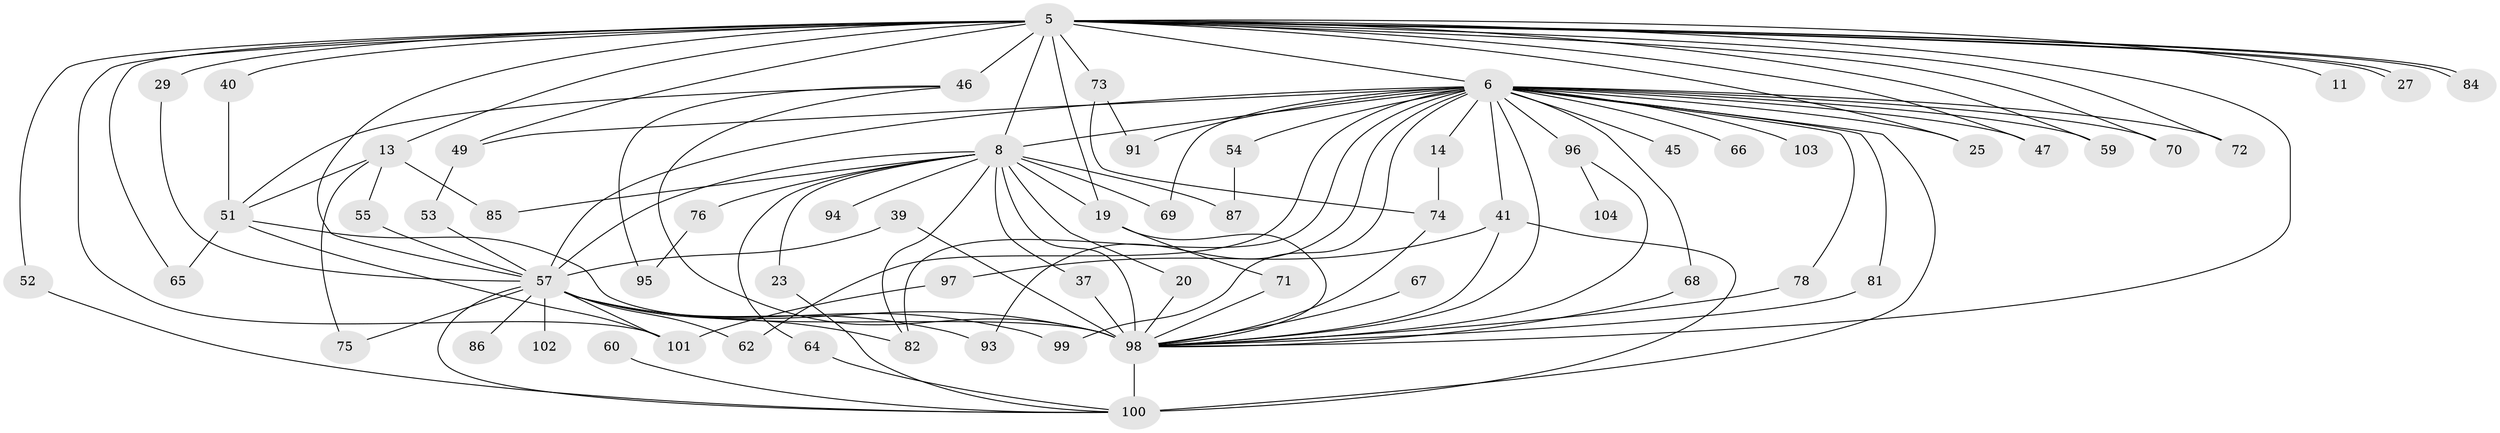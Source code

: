 // original degree distribution, {18: 0.019230769230769232, 17: 0.009615384615384616, 27: 0.009615384615384616, 25: 0.009615384615384616, 23: 0.009615384615384616, 24: 0.009615384615384616, 21: 0.009615384615384616, 19: 0.009615384615384616, 15: 0.009615384615384616, 2: 0.5480769230769231, 6: 0.038461538461538464, 3: 0.19230769230769232, 5: 0.057692307692307696, 7: 0.009615384615384616, 4: 0.057692307692307696}
// Generated by graph-tools (version 1.1) at 2025/48/03/04/25 21:48:44]
// undirected, 62 vertices, 116 edges
graph export_dot {
graph [start="1"]
  node [color=gray90,style=filled];
  5 [super="+4"];
  6 [super="+3"];
  8 [super="+2"];
  11;
  13;
  14;
  19 [super="+15"];
  20;
  23;
  25;
  27;
  29;
  37;
  39;
  40;
  41 [super="+22"];
  45 [super="+16"];
  46 [super="+32+38"];
  47;
  49 [super="+30"];
  51 [super="+17"];
  52;
  53;
  54;
  55;
  57 [super="+34+7"];
  59;
  60;
  62;
  64;
  65;
  66;
  67;
  68;
  69 [super="+36"];
  70 [super="+61"];
  71;
  72;
  73;
  74 [super="+63"];
  75;
  76;
  78;
  81;
  82 [super="+80"];
  84;
  85;
  86;
  87;
  91;
  93;
  94;
  95;
  96 [super="+18"];
  97;
  98 [super="+42+89+90+77+10"];
  99;
  100 [super="+83+88"];
  101 [super="+92"];
  102;
  103;
  104;
  5 -- 6 [weight=4];
  5 -- 8 [weight=4];
  5 -- 11 [weight=2];
  5 -- 13 [weight=2];
  5 -- 27;
  5 -- 27;
  5 -- 29;
  5 -- 47;
  5 -- 49 [weight=2];
  5 -- 59;
  5 -- 73 [weight=2];
  5 -- 84;
  5 -- 84;
  5 -- 65;
  5 -- 70;
  5 -- 72;
  5 -- 19 [weight=2];
  5 -- 25;
  5 -- 40;
  5 -- 52;
  5 -- 46 [weight=4];
  5 -- 57 [weight=5];
  5 -- 98 [weight=5];
  5 -- 101;
  6 -- 8 [weight=4];
  6 -- 14 [weight=2];
  6 -- 25;
  6 -- 41 [weight=2];
  6 -- 47;
  6 -- 54 [weight=2];
  6 -- 59;
  6 -- 66 [weight=2];
  6 -- 68;
  6 -- 70 [weight=2];
  6 -- 81;
  6 -- 91;
  6 -- 96 [weight=2];
  6 -- 103 [weight=2];
  6 -- 72;
  6 -- 78;
  6 -- 93;
  6 -- 99;
  6 -- 45 [weight=2];
  6 -- 62;
  6 -- 69;
  6 -- 49;
  6 -- 57 [weight=4];
  6 -- 100 [weight=2];
  6 -- 82;
  6 -- 98 [weight=4];
  8 -- 20;
  8 -- 37;
  8 -- 69 [weight=3];
  8 -- 76 [weight=2];
  8 -- 85;
  8 -- 87;
  8 -- 94 [weight=2];
  8 -- 64;
  8 -- 23;
  8 -- 19;
  8 -- 57 [weight=4];
  8 -- 98 [weight=7];
  8 -- 82;
  13 -- 55;
  13 -- 75;
  13 -- 85;
  13 -- 51;
  14 -- 74;
  19 -- 71;
  19 -- 98;
  20 -- 98;
  23 -- 100;
  29 -- 57;
  37 -- 98;
  39 -- 57;
  39 -- 98;
  40 -- 51;
  41 -- 97;
  41 -- 100;
  41 -- 98;
  46 -- 51;
  46 -- 95;
  46 -- 98;
  49 -- 53;
  51 -- 65;
  51 -- 98 [weight=3];
  51 -- 101;
  52 -- 100;
  53 -- 57;
  54 -- 87;
  55 -- 57;
  57 -- 75;
  57 -- 82;
  57 -- 86 [weight=2];
  57 -- 93;
  57 -- 99;
  57 -- 101 [weight=2];
  57 -- 102 [weight=2];
  57 -- 62;
  57 -- 98 [weight=9];
  57 -- 100;
  60 -- 100 [weight=3];
  64 -- 100;
  67 -- 98 [weight=2];
  68 -- 98;
  71 -- 98;
  73 -- 74;
  73 -- 91;
  74 -- 98;
  76 -- 95;
  78 -- 98;
  81 -- 98;
  96 -- 104 [weight=2];
  96 -- 98;
  97 -- 101;
  98 -- 100 [weight=5];
}
